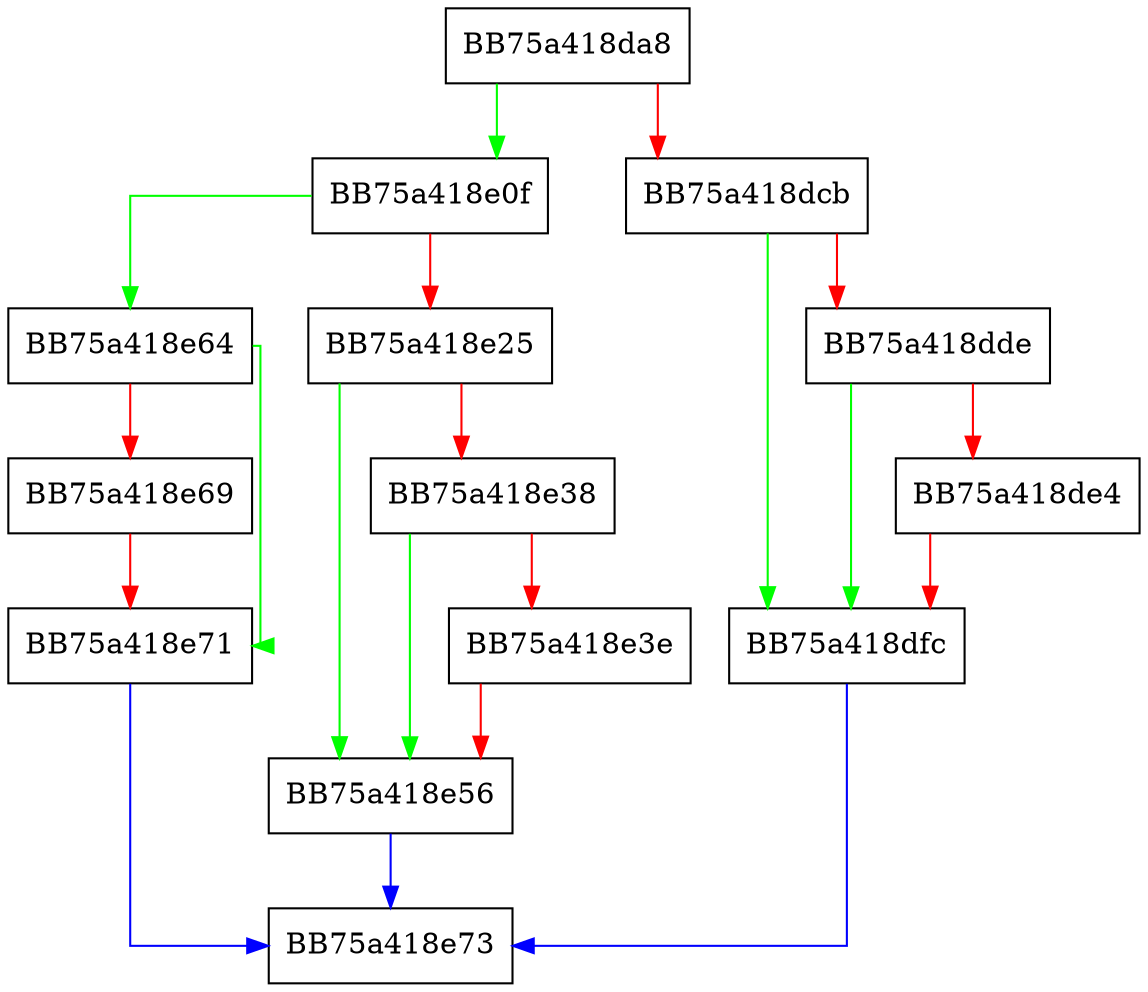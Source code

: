 digraph FgSetConfiguration {
  node [shape="box"];
  graph [splines=ortho];
  BB75a418da8 -> BB75a418e0f [color="green"];
  BB75a418da8 -> BB75a418dcb [color="red"];
  BB75a418dcb -> BB75a418dfc [color="green"];
  BB75a418dcb -> BB75a418dde [color="red"];
  BB75a418dde -> BB75a418dfc [color="green"];
  BB75a418dde -> BB75a418de4 [color="red"];
  BB75a418de4 -> BB75a418dfc [color="red"];
  BB75a418dfc -> BB75a418e73 [color="blue"];
  BB75a418e0f -> BB75a418e64 [color="green"];
  BB75a418e0f -> BB75a418e25 [color="red"];
  BB75a418e25 -> BB75a418e56 [color="green"];
  BB75a418e25 -> BB75a418e38 [color="red"];
  BB75a418e38 -> BB75a418e56 [color="green"];
  BB75a418e38 -> BB75a418e3e [color="red"];
  BB75a418e3e -> BB75a418e56 [color="red"];
  BB75a418e56 -> BB75a418e73 [color="blue"];
  BB75a418e64 -> BB75a418e71 [color="green"];
  BB75a418e64 -> BB75a418e69 [color="red"];
  BB75a418e69 -> BB75a418e71 [color="red"];
  BB75a418e71 -> BB75a418e73 [color="blue"];
}